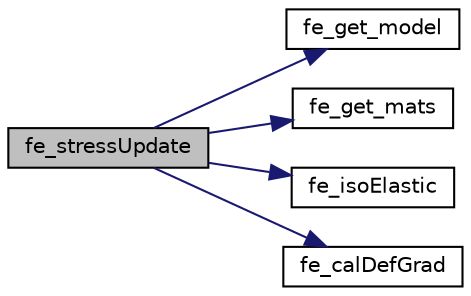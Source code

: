 digraph "fe_stressUpdate"
{
  edge [fontname="Helvetica",fontsize="10",labelfontname="Helvetica",labelfontsize="10"];
  node [fontname="Helvetica",fontsize="10",shape=record];
  rankdir="LR";
  Node300 [label="fe_stressUpdate",height=0.2,width=0.4,color="black", fillcolor="grey75", style="filled", fontcolor="black"];
  Node300 -> Node301 [color="midnightblue",fontsize="10",style="solid",fontname="Helvetica"];
  Node301 [label="fe_get_model",height=0.2,width=0.4,color="black", fillcolor="white", style="filled",URL="$functions_8h.html#a34d6fb85943d945b7e8600d2ef4220d0"];
  Node300 -> Node302 [color="midnightblue",fontsize="10",style="solid",fontname="Helvetica"];
  Node302 [label="fe_get_mats",height=0.2,width=0.4,color="black", fillcolor="white", style="filled",URL="$functions_8h.html#af7ffbad6dfcc99fc88b130c1a7b1720a"];
  Node300 -> Node303 [color="midnightblue",fontsize="10",style="solid",fontname="Helvetica"];
  Node303 [label="fe_isoElastic",height=0.2,width=0.4,color="black", fillcolor="white", style="filled",URL="$functions_8h.html#ada816506319851dcff162fa5e54d72d5"];
  Node300 -> Node304 [color="midnightblue",fontsize="10",style="solid",fontname="Helvetica"];
  Node304 [label="fe_calDefGrad",height=0.2,width=0.4,color="black", fillcolor="white", style="filled",URL="$functions_8h.html#ae50379f74802347e04dbc022897f9cb0"];
}

